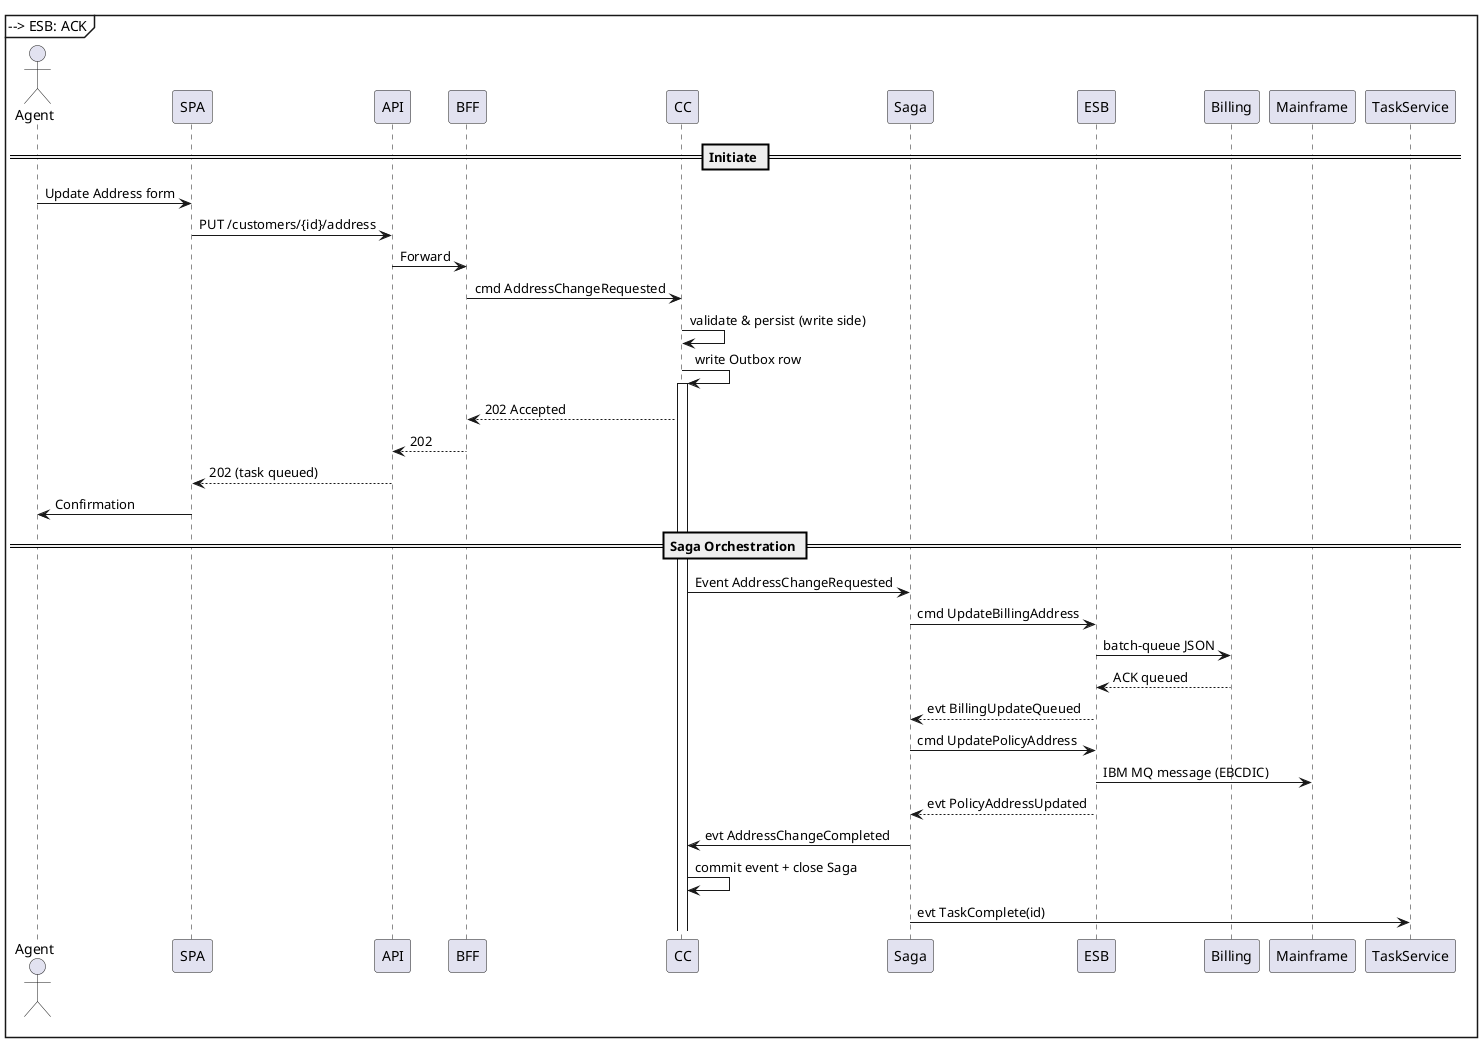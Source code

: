 @startuml
actor Agent
participant SPA
participant API
participant BFF
participant CC as CustomerService
participant Saga as Camunda
participant ESB
participant Billing
participant Mainframe

== Initiate ==
Agent -> SPA : Update Address form
SPA -> API : PUT /customers/{id}/address
API -> BFF : Forward
BFF -> CustomerService : cmd AddressChangeRequested
CustomerService -> CustomerService : validate & persist (write side)
CustomerService -> CustomerService : write Outbox row
activate CustomerService
CustomerService --> BFF : 202 Accepted
BFF --> API : 202
API --> SPA : 202 (task queued)
SPA -> Agent : Confirmation

== Saga Orchestration ==
CustomerService -> Camunda : Event AddressChangeRequested
Camunda -> ESB : cmd UpdateBillingAddress
ESB -> Billing : batch-queue JSON
Billing --> ESB : ACK queued
ESB --> Camunda : evt BillingUpdateQueued
Camunda -> ESB : cmd UpdatePolicyAddress
ESB -> Mainframe : IBM MQ message (EBCDIC)
Mainframe --> ESB: ACK
ESB --> Camunda : evt PolicyAddressUpdated
Camunda -> CustomerService : evt AddressChangeCompleted
CustomerService -> CustomerService : commit event + close Saga
Camunda -> TaskService : evt TaskComplete(id)
@enduml